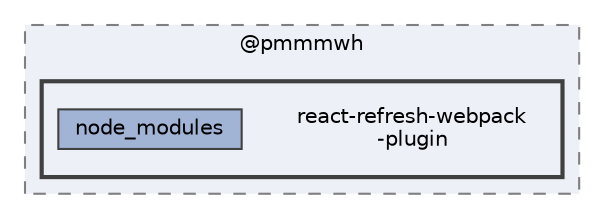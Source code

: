 digraph "pkiclassroomrescheduler/src/main/frontend/node_modules/@pmmmwh/react-refresh-webpack-plugin"
{
 // LATEX_PDF_SIZE
  bgcolor="transparent";
  edge [fontname=Helvetica,fontsize=10,labelfontname=Helvetica,labelfontsize=10];
  node [fontname=Helvetica,fontsize=10,shape=box,height=0.2,width=0.4];
  compound=true
  subgraph clusterdir_2847ffcb2ae0f160416677ca551ed457 {
    graph [ bgcolor="#edf0f7", pencolor="grey50", label="@pmmmwh", fontname=Helvetica,fontsize=10 style="filled,dashed", URL="dir_2847ffcb2ae0f160416677ca551ed457.html",tooltip=""]
  subgraph clusterdir_73d66fd28ece28271b085b374ab31346 {
    graph [ bgcolor="#edf0f7", pencolor="grey25", label="", fontname=Helvetica,fontsize=10 style="filled,bold", URL="dir_73d66fd28ece28271b085b374ab31346.html",tooltip=""]
    dir_73d66fd28ece28271b085b374ab31346 [shape=plaintext, label="react-refresh-webpack\l-plugin"];
  dir_990c4d1fe74b0a9cb36f297cafe42cd1 [label="node_modules", fillcolor="#a2b4d6", color="grey25", style="filled", URL="dir_990c4d1fe74b0a9cb36f297cafe42cd1.html",tooltip=""];
  }
  }
}

